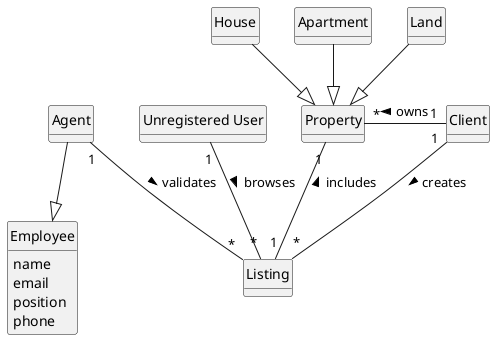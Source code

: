 @startuml
skinparam monochrome true
skinparam packageStyle rectangle
skinparam shadowing false

'left to right direction

skinparam classAttributeIconSize 0

hide circle
hide methods

'title Domain Model

'class Platform {
'  -description
'}


class Employee {
    name
    email
    position
    phone
}


'class User {
'    name
'    email
'    password
'}

/'class Agent {

}

class Property {

}

class House {

}

class Apartment {

}

class Land {

}

class Client {

}

class Announcement {

}

class "Unregistered User" {

}'/


House --|> Property
Apartment --|> Property
Land --|> Property
Listing "1" -- "1" Property: includes >

Agent --|> Employee
'Employee -|> User
Agent "1" -- "*" Listing: validates >
'Client "0..1" - "*" Property: owns >
Property "*" - "1" Client : owns <
'Client "*" -|> "1" User
Client "1" -- "*" Listing: creates >
'"Unregistered User" "1" ---|> "1" User
"Unregistered User" "1" -- "*" Listing: browses >

@enduml